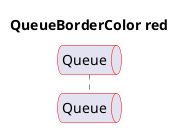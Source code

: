 @startuml
'!include ../../../plantuml-styles/plantuml-ae-skinparam-ex.iuml

skinparam QueueBorderColor red

title QueueBorderColor red

queue Queue 
@enduml